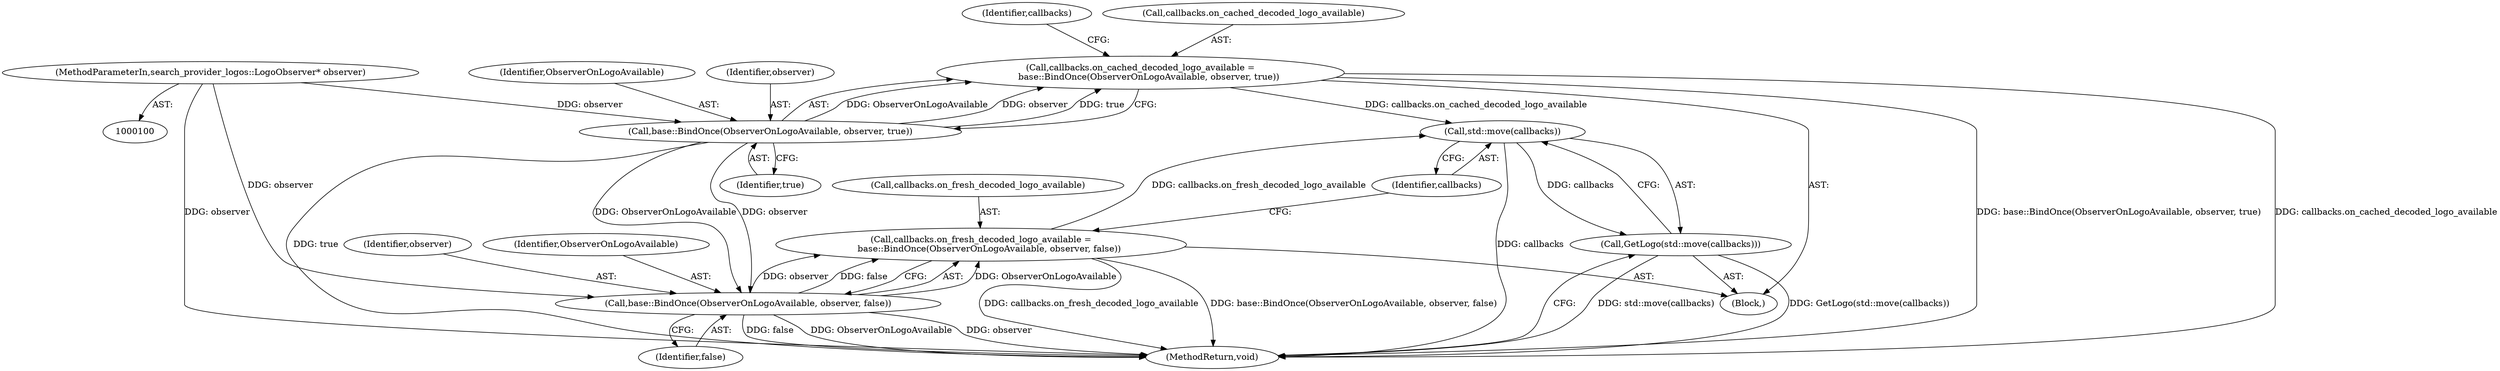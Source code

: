 digraph "1_Chrome_deaa07bec5d105ffc546d37eba3da4cba341fc03_0@API" {
"1000121" [label="(Call,std::move(callbacks))"];
"1000104" [label="(Call,callbacks.on_cached_decoded_logo_available =\n      base::BindOnce(ObserverOnLogoAvailable, observer, true))"];
"1000108" [label="(Call,base::BindOnce(ObserverOnLogoAvailable, observer, true))"];
"1000101" [label="(MethodParameterIn,search_provider_logos::LogoObserver* observer)"];
"1000112" [label="(Call,callbacks.on_fresh_decoded_logo_available =\n      base::BindOnce(ObserverOnLogoAvailable, observer, false))"];
"1000116" [label="(Call,base::BindOnce(ObserverOnLogoAvailable, observer, false))"];
"1000120" [label="(Call,GetLogo(std::move(callbacks)))"];
"1000118" [label="(Identifier,observer)"];
"1000104" [label="(Call,callbacks.on_cached_decoded_logo_available =\n      base::BindOnce(ObserverOnLogoAvailable, observer, true))"];
"1000114" [label="(Identifier,callbacks)"];
"1000111" [label="(Identifier,true)"];
"1000109" [label="(Identifier,ObserverOnLogoAvailable)"];
"1000117" [label="(Identifier,ObserverOnLogoAvailable)"];
"1000112" [label="(Call,callbacks.on_fresh_decoded_logo_available =\n      base::BindOnce(ObserverOnLogoAvailable, observer, false))"];
"1000105" [label="(Call,callbacks.on_cached_decoded_logo_available)"];
"1000110" [label="(Identifier,observer)"];
"1000120" [label="(Call,GetLogo(std::move(callbacks)))"];
"1000113" [label="(Call,callbacks.on_fresh_decoded_logo_available)"];
"1000122" [label="(Identifier,callbacks)"];
"1000102" [label="(Block,)"];
"1000101" [label="(MethodParameterIn,search_provider_logos::LogoObserver* observer)"];
"1000121" [label="(Call,std::move(callbacks))"];
"1000119" [label="(Identifier,false)"];
"1000108" [label="(Call,base::BindOnce(ObserverOnLogoAvailable, observer, true))"];
"1000116" [label="(Call,base::BindOnce(ObserverOnLogoAvailable, observer, false))"];
"1000123" [label="(MethodReturn,void)"];
"1000121" -> "1000120"  [label="AST: "];
"1000121" -> "1000122"  [label="CFG: "];
"1000122" -> "1000121"  [label="AST: "];
"1000120" -> "1000121"  [label="CFG: "];
"1000121" -> "1000123"  [label="DDG: callbacks"];
"1000121" -> "1000120"  [label="DDG: callbacks"];
"1000104" -> "1000121"  [label="DDG: callbacks.on_cached_decoded_logo_available"];
"1000112" -> "1000121"  [label="DDG: callbacks.on_fresh_decoded_logo_available"];
"1000104" -> "1000102"  [label="AST: "];
"1000104" -> "1000108"  [label="CFG: "];
"1000105" -> "1000104"  [label="AST: "];
"1000108" -> "1000104"  [label="AST: "];
"1000114" -> "1000104"  [label="CFG: "];
"1000104" -> "1000123"  [label="DDG: base::BindOnce(ObserverOnLogoAvailable, observer, true)"];
"1000104" -> "1000123"  [label="DDG: callbacks.on_cached_decoded_logo_available"];
"1000108" -> "1000104"  [label="DDG: ObserverOnLogoAvailable"];
"1000108" -> "1000104"  [label="DDG: observer"];
"1000108" -> "1000104"  [label="DDG: true"];
"1000108" -> "1000111"  [label="CFG: "];
"1000109" -> "1000108"  [label="AST: "];
"1000110" -> "1000108"  [label="AST: "];
"1000111" -> "1000108"  [label="AST: "];
"1000108" -> "1000123"  [label="DDG: true"];
"1000101" -> "1000108"  [label="DDG: observer"];
"1000108" -> "1000116"  [label="DDG: ObserverOnLogoAvailable"];
"1000108" -> "1000116"  [label="DDG: observer"];
"1000101" -> "1000100"  [label="AST: "];
"1000101" -> "1000123"  [label="DDG: observer"];
"1000101" -> "1000116"  [label="DDG: observer"];
"1000112" -> "1000102"  [label="AST: "];
"1000112" -> "1000116"  [label="CFG: "];
"1000113" -> "1000112"  [label="AST: "];
"1000116" -> "1000112"  [label="AST: "];
"1000122" -> "1000112"  [label="CFG: "];
"1000112" -> "1000123"  [label="DDG: callbacks.on_fresh_decoded_logo_available"];
"1000112" -> "1000123"  [label="DDG: base::BindOnce(ObserverOnLogoAvailable, observer, false)"];
"1000116" -> "1000112"  [label="DDG: ObserverOnLogoAvailable"];
"1000116" -> "1000112"  [label="DDG: observer"];
"1000116" -> "1000112"  [label="DDG: false"];
"1000116" -> "1000119"  [label="CFG: "];
"1000117" -> "1000116"  [label="AST: "];
"1000118" -> "1000116"  [label="AST: "];
"1000119" -> "1000116"  [label="AST: "];
"1000116" -> "1000123"  [label="DDG: ObserverOnLogoAvailable"];
"1000116" -> "1000123"  [label="DDG: observer"];
"1000116" -> "1000123"  [label="DDG: false"];
"1000120" -> "1000102"  [label="AST: "];
"1000123" -> "1000120"  [label="CFG: "];
"1000120" -> "1000123"  [label="DDG: std::move(callbacks)"];
"1000120" -> "1000123"  [label="DDG: GetLogo(std::move(callbacks))"];
}
